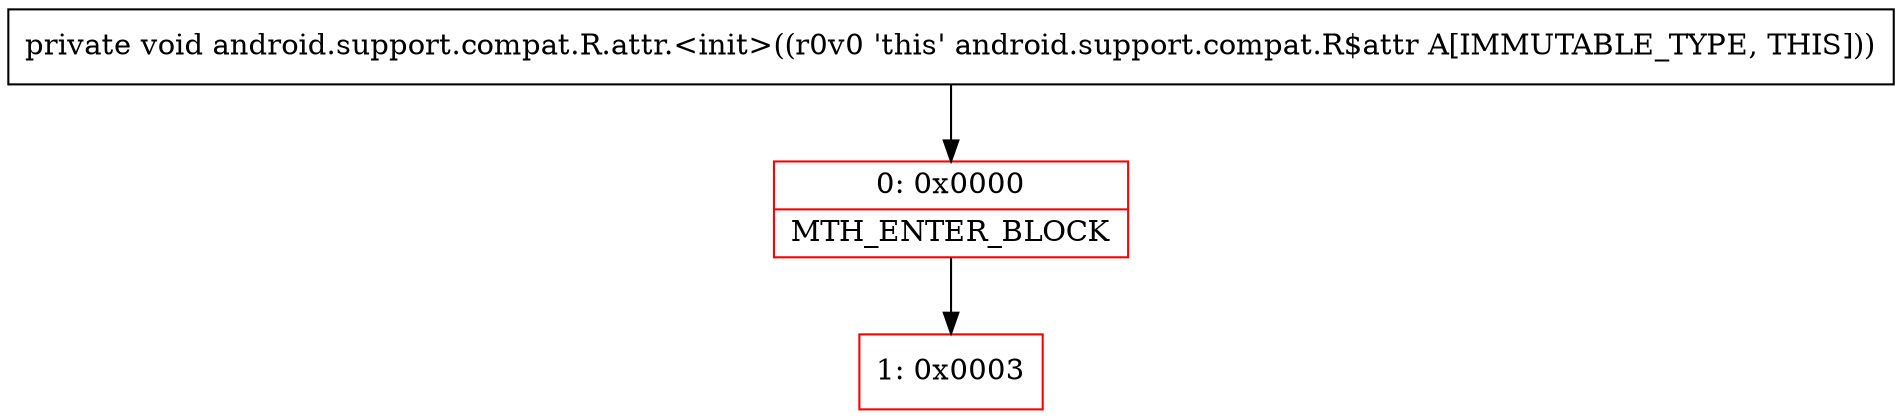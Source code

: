 digraph "CFG forandroid.support.compat.R.attr.\<init\>()V" {
subgraph cluster_Region_2027210582 {
label = "R(0)";
node [shape=record,color=blue];
}
Node_0 [shape=record,color=red,label="{0\:\ 0x0000|MTH_ENTER_BLOCK\l}"];
Node_1 [shape=record,color=red,label="{1\:\ 0x0003}"];
MethodNode[shape=record,label="{private void android.support.compat.R.attr.\<init\>((r0v0 'this' android.support.compat.R$attr A[IMMUTABLE_TYPE, THIS])) }"];
MethodNode -> Node_0;
Node_0 -> Node_1;
}

